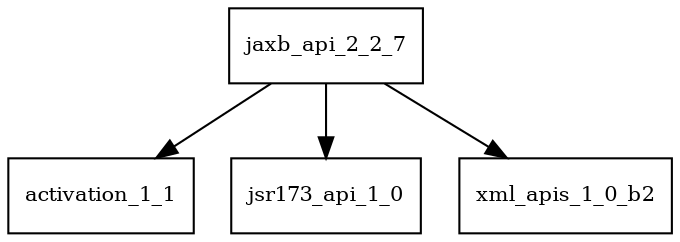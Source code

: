 digraph jaxb_api_2_2_7_dependencies {
  node [shape = box, fontsize=10.0];
  jaxb_api_2_2_7 -> activation_1_1;
  jaxb_api_2_2_7 -> jsr173_api_1_0;
  jaxb_api_2_2_7 -> xml_apis_1_0_b2;
}
